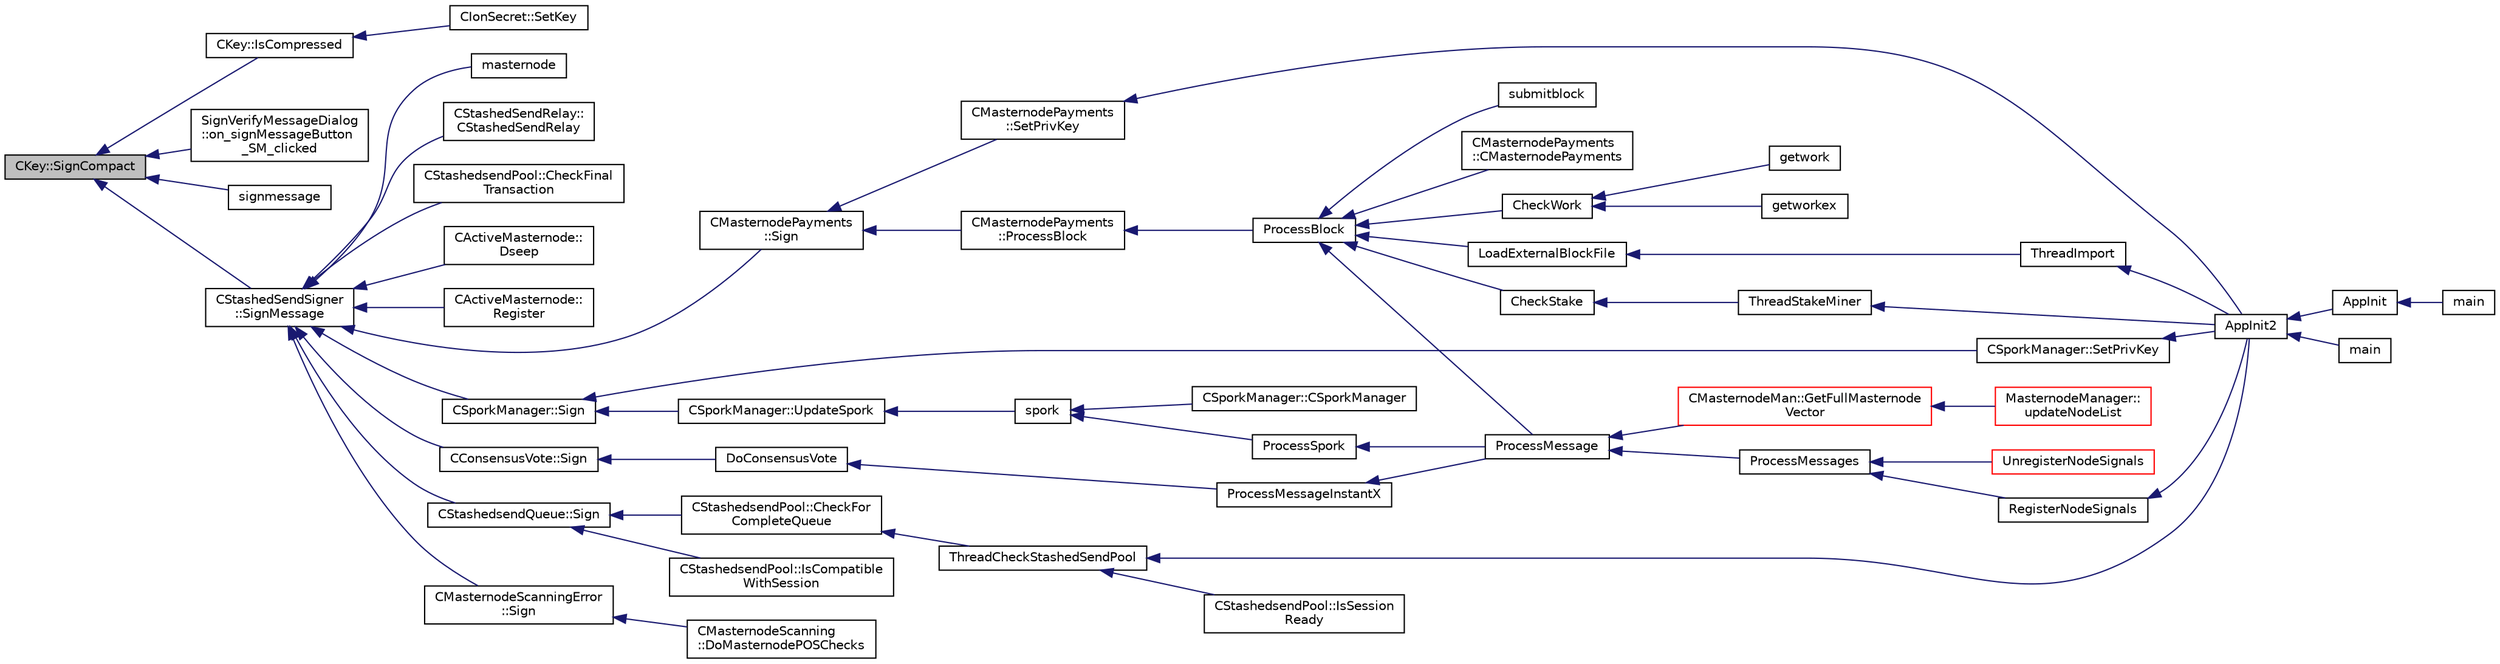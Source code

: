 digraph "CKey::SignCompact"
{
  edge [fontname="Helvetica",fontsize="10",labelfontname="Helvetica",labelfontsize="10"];
  node [fontname="Helvetica",fontsize="10",shape=record];
  rankdir="LR";
  Node690 [label="CKey::SignCompact",height=0.2,width=0.4,color="black", fillcolor="grey75", style="filled", fontcolor="black"];
  Node690 -> Node691 [dir="back",color="midnightblue",fontsize="10",style="solid",fontname="Helvetica"];
  Node691 [label="CKey::IsCompressed",height=0.2,width=0.4,color="black", fillcolor="white", style="filled",URL="$d2/d63/class_c_key.html#a96b017433a65335775cf3807d73f85ce"];
  Node691 -> Node692 [dir="back",color="midnightblue",fontsize="10",style="solid",fontname="Helvetica"];
  Node692 [label="CIonSecret::SetKey",height=0.2,width=0.4,color="black", fillcolor="white", style="filled",URL="$d3/d88/class_c_ion_secret.html#af28cc32f79cc793418e810e8ae12e25e"];
  Node690 -> Node693 [dir="back",color="midnightblue",fontsize="10",style="solid",fontname="Helvetica"];
  Node693 [label="SignVerifyMessageDialog\l::on_signMessageButton\l_SM_clicked",height=0.2,width=0.4,color="black", fillcolor="white", style="filled",URL="$d1/d26/class_sign_verify_message_dialog.html#a2ef91b4ace68d63ab1c1d3cc6c13b5f9"];
  Node690 -> Node694 [dir="back",color="midnightblue",fontsize="10",style="solid",fontname="Helvetica"];
  Node694 [label="signmessage",height=0.2,width=0.4,color="black", fillcolor="white", style="filled",URL="$df/d1d/rpcwallet_8cpp.html#a315b42a2c859c4b50a54c1b05984928c"];
  Node690 -> Node695 [dir="back",color="midnightblue",fontsize="10",style="solid",fontname="Helvetica"];
  Node695 [label="CStashedSendSigner\l::SignMessage",height=0.2,width=0.4,color="black", fillcolor="white", style="filled",URL="$da/d0a/class_c_stashed_send_signer.html#a3a9275044c94eabef7ed9c2fdf35d2f6",tooltip="Sign the message, returns true if successful. "];
  Node695 -> Node696 [dir="back",color="midnightblue",fontsize="10",style="solid",fontname="Helvetica"];
  Node696 [label="CActiveMasternode::\lDseep",height=0.2,width=0.4,color="black", fillcolor="white", style="filled",URL="$d9/d29/class_c_active_masternode.html#aa14a1a9611f6b73cc3e860cda75de88c"];
  Node695 -> Node697 [dir="back",color="midnightblue",fontsize="10",style="solid",fontname="Helvetica"];
  Node697 [label="CActiveMasternode::\lRegister",height=0.2,width=0.4,color="black", fillcolor="white", style="filled",URL="$d9/d29/class_c_active_masternode.html#a1fd28a721112cda22fe2f9e1045cf397",tooltip="Register any Masternode. "];
  Node695 -> Node698 [dir="back",color="midnightblue",fontsize="10",style="solid",fontname="Helvetica"];
  Node698 [label="CConsensusVote::Sign",height=0.2,width=0.4,color="black", fillcolor="white", style="filled",URL="$dc/da2/class_c_consensus_vote.html#a687495887aa75f5d5bb70f93ecb820d0"];
  Node698 -> Node699 [dir="back",color="midnightblue",fontsize="10",style="solid",fontname="Helvetica"];
  Node699 [label="DoConsensusVote",height=0.2,width=0.4,color="black", fillcolor="white", style="filled",URL="$d6/d5f/instantx_8h.html#a0753801d6e6eb2cb230a85a6ba6fd371"];
  Node699 -> Node700 [dir="back",color="midnightblue",fontsize="10",style="solid",fontname="Helvetica"];
  Node700 [label="ProcessMessageInstantX",height=0.2,width=0.4,color="black", fillcolor="white", style="filled",URL="$d6/d5f/instantx_8h.html#aa516cb499ead2691d8ab216a499db5d0"];
  Node700 -> Node701 [dir="back",color="midnightblue",fontsize="10",style="solid",fontname="Helvetica"];
  Node701 [label="ProcessMessage",height=0.2,width=0.4,color="black", fillcolor="white", style="filled",URL="$df/d0a/main_8cpp.html#a8ba92b1a4bce3c835e887a9073d17d8e"];
  Node701 -> Node702 [dir="back",color="midnightblue",fontsize="10",style="solid",fontname="Helvetica"];
  Node702 [label="ProcessMessages",height=0.2,width=0.4,color="black", fillcolor="white", style="filled",URL="$d4/dbf/main_8h.html#a196f9318f02448b85b28d612698934fd"];
  Node702 -> Node703 [dir="back",color="midnightblue",fontsize="10",style="solid",fontname="Helvetica"];
  Node703 [label="RegisterNodeSignals",height=0.2,width=0.4,color="black", fillcolor="white", style="filled",URL="$d4/dbf/main_8h.html#ab02615ff65f91d69f8d786ec900baa8a",tooltip="Register with a network node to receive its signals. "];
  Node703 -> Node704 [dir="back",color="midnightblue",fontsize="10",style="solid",fontname="Helvetica"];
  Node704 [label="AppInit2",height=0.2,width=0.4,color="black", fillcolor="white", style="filled",URL="$d8/dc0/init_8h.html#a1a4c1bfbf6ba1db77e988b89b9cadfd3",tooltip="Initialize ion. "];
  Node704 -> Node705 [dir="back",color="midnightblue",fontsize="10",style="solid",fontname="Helvetica"];
  Node705 [label="AppInit",height=0.2,width=0.4,color="black", fillcolor="white", style="filled",URL="$d4/d35/iond_8cpp.html#ac59316b767e6984e1285f0531275286b"];
  Node705 -> Node706 [dir="back",color="midnightblue",fontsize="10",style="solid",fontname="Helvetica"];
  Node706 [label="main",height=0.2,width=0.4,color="black", fillcolor="white", style="filled",URL="$d4/d35/iond_8cpp.html#a0ddf1224851353fc92bfbff6f499fa97"];
  Node704 -> Node707 [dir="back",color="midnightblue",fontsize="10",style="solid",fontname="Helvetica"];
  Node707 [label="main",height=0.2,width=0.4,color="black", fillcolor="white", style="filled",URL="$d5/d2d/ion_8cpp.html#a0ddf1224851353fc92bfbff6f499fa97"];
  Node702 -> Node708 [dir="back",color="midnightblue",fontsize="10",style="solid",fontname="Helvetica"];
  Node708 [label="UnregisterNodeSignals",height=0.2,width=0.4,color="red", fillcolor="white", style="filled",URL="$d4/dbf/main_8h.html#a3ef0cc6e9d9d6435ee2a5569244d6ebd",tooltip="Unregister a network node. "];
  Node701 -> Node710 [dir="back",color="midnightblue",fontsize="10",style="solid",fontname="Helvetica"];
  Node710 [label="CMasternodeMan::GetFullMasternode\lVector",height=0.2,width=0.4,color="red", fillcolor="white", style="filled",URL="$dc/d6b/class_c_masternode_man.html#ab39e213a7601e1bef2eba1d5d63206f5"];
  Node710 -> Node711 [dir="back",color="midnightblue",fontsize="10",style="solid",fontname="Helvetica"];
  Node711 [label="MasternodeManager::\lupdateNodeList",height=0.2,width=0.4,color="red", fillcolor="white", style="filled",URL="$d9/d70/class_masternode_manager.html#a5485a8bd6ccf673027165cc1207dfae9"];
  Node695 -> Node716 [dir="back",color="midnightblue",fontsize="10",style="solid",fontname="Helvetica"];
  Node716 [label="CMasternodePayments\l::Sign",height=0.2,width=0.4,color="black", fillcolor="white", style="filled",URL="$dc/d9a/class_c_masternode_payments.html#a7d04afdf936b8de605ab6f478c7fad51"];
  Node716 -> Node717 [dir="back",color="midnightblue",fontsize="10",style="solid",fontname="Helvetica"];
  Node717 [label="CMasternodePayments\l::ProcessBlock",height=0.2,width=0.4,color="black", fillcolor="white", style="filled",URL="$dc/d9a/class_c_masternode_payments.html#aa23dfbc148f10f601e9771bfcffea441"];
  Node717 -> Node718 [dir="back",color="midnightblue",fontsize="10",style="solid",fontname="Helvetica"];
  Node718 [label="ProcessBlock",height=0.2,width=0.4,color="black", fillcolor="white", style="filled",URL="$d4/dbf/main_8h.html#a7c8a7be3439bb5e1e40548a332a3cf29"];
  Node718 -> Node719 [dir="back",color="midnightblue",fontsize="10",style="solid",fontname="Helvetica"];
  Node719 [label="LoadExternalBlockFile",height=0.2,width=0.4,color="black", fillcolor="white", style="filled",URL="$df/d0a/main_8cpp.html#afbdbbb5a1b376748e5460cbcf644a9af"];
  Node719 -> Node720 [dir="back",color="midnightblue",fontsize="10",style="solid",fontname="Helvetica"];
  Node720 [label="ThreadImport",height=0.2,width=0.4,color="black", fillcolor="white", style="filled",URL="$d4/dbf/main_8h.html#a0189c34248cd89bbbe20d4d6045bd7c9"];
  Node720 -> Node704 [dir="back",color="midnightblue",fontsize="10",style="solid",fontname="Helvetica"];
  Node718 -> Node701 [dir="back",color="midnightblue",fontsize="10",style="solid",fontname="Helvetica"];
  Node718 -> Node721 [dir="back",color="midnightblue",fontsize="10",style="solid",fontname="Helvetica"];
  Node721 [label="CMasternodePayments\l::CMasternodePayments",height=0.2,width=0.4,color="black", fillcolor="white", style="filled",URL="$dc/d9a/class_c_masternode_payments.html#a4b9454f265a927528c881716e7649973"];
  Node718 -> Node722 [dir="back",color="midnightblue",fontsize="10",style="solid",fontname="Helvetica"];
  Node722 [label="CheckWork",height=0.2,width=0.4,color="black", fillcolor="white", style="filled",URL="$de/d13/miner_8h.html#aadd8a05aa6d8fae1c0f4daa5e971a12a",tooltip="Check mined proof-of-work block. "];
  Node722 -> Node723 [dir="back",color="midnightblue",fontsize="10",style="solid",fontname="Helvetica"];
  Node723 [label="getworkex",height=0.2,width=0.4,color="black", fillcolor="white", style="filled",URL="$d4/ddd/rpcmining_8cpp.html#aa40f86dc468a3f2ef4a3bba99e20a069"];
  Node722 -> Node724 [dir="back",color="midnightblue",fontsize="10",style="solid",fontname="Helvetica"];
  Node724 [label="getwork",height=0.2,width=0.4,color="black", fillcolor="white", style="filled",URL="$d4/ddd/rpcmining_8cpp.html#a356be62c93d38267a7da9e1cb644d547"];
  Node718 -> Node725 [dir="back",color="midnightblue",fontsize="10",style="solid",fontname="Helvetica"];
  Node725 [label="CheckStake",height=0.2,width=0.4,color="black", fillcolor="white", style="filled",URL="$de/d13/miner_8h.html#a68be4bcfa03b86095641eac5ca996fed",tooltip="Check mined proof-of-stake block. "];
  Node725 -> Node726 [dir="back",color="midnightblue",fontsize="10",style="solid",fontname="Helvetica"];
  Node726 [label="ThreadStakeMiner",height=0.2,width=0.4,color="black", fillcolor="white", style="filled",URL="$d6/de3/miner_8cpp.html#a31faece5ef0e403969b3d3debd79b352"];
  Node726 -> Node704 [dir="back",color="midnightblue",fontsize="10",style="solid",fontname="Helvetica"];
  Node718 -> Node727 [dir="back",color="midnightblue",fontsize="10",style="solid",fontname="Helvetica"];
  Node727 [label="submitblock",height=0.2,width=0.4,color="black", fillcolor="white", style="filled",URL="$d4/ddd/rpcmining_8cpp.html#a6fc1aa077add8cb1c74207056616134d"];
  Node716 -> Node728 [dir="back",color="midnightblue",fontsize="10",style="solid",fontname="Helvetica"];
  Node728 [label="CMasternodePayments\l::SetPrivKey",height=0.2,width=0.4,color="black", fillcolor="white", style="filled",URL="$dc/d9a/class_c_masternode_payments.html#a525bcafd8d00b58a3e05a848ef493603"];
  Node728 -> Node704 [dir="back",color="midnightblue",fontsize="10",style="solid",fontname="Helvetica"];
  Node695 -> Node729 [dir="back",color="midnightblue",fontsize="10",style="solid",fontname="Helvetica"];
  Node729 [label="CMasternodeScanningError\l::Sign",height=0.2,width=0.4,color="black", fillcolor="white", style="filled",URL="$d0/de7/class_c_masternode_scanning_error.html#afdc8ec9b08767cdf3c6a6cc819af7d09"];
  Node729 -> Node730 [dir="back",color="midnightblue",fontsize="10",style="solid",fontname="Helvetica"];
  Node730 [label="CMasternodeScanning\l::DoMasternodePOSChecks",height=0.2,width=0.4,color="black", fillcolor="white", style="filled",URL="$d5/d9f/class_c_masternode_scanning.html#a6bc18fb7508f702e2a2d1c3731342f8f"];
  Node695 -> Node715 [dir="back",color="midnightblue",fontsize="10",style="solid",fontname="Helvetica"];
  Node715 [label="masternode",height=0.2,width=0.4,color="black", fillcolor="white", style="filled",URL="$d5/d6b/rpcstashedsend_8cpp.html#a30609e443aeb47c29ed0878d16b1b5e1"];
  Node695 -> Node731 [dir="back",color="midnightblue",fontsize="10",style="solid",fontname="Helvetica"];
  Node731 [label="CSporkManager::Sign",height=0.2,width=0.4,color="black", fillcolor="white", style="filled",URL="$d2/d5e/class_c_spork_manager.html#adf1b5d40f378c4bd3a5ea31905b11f30"];
  Node731 -> Node732 [dir="back",color="midnightblue",fontsize="10",style="solid",fontname="Helvetica"];
  Node732 [label="CSporkManager::UpdateSpork",height=0.2,width=0.4,color="black", fillcolor="white", style="filled",URL="$d2/d5e/class_c_spork_manager.html#a51293c5c9db22f4435f044b4ccb65028"];
  Node732 -> Node733 [dir="back",color="midnightblue",fontsize="10",style="solid",fontname="Helvetica"];
  Node733 [label="spork",height=0.2,width=0.4,color="black", fillcolor="white", style="filled",URL="$db/d48/rpcmisc_8cpp.html#a8dcc7f3e5749bbd1dad163b85d0abdcb"];
  Node733 -> Node734 [dir="back",color="midnightblue",fontsize="10",style="solid",fontname="Helvetica"];
  Node734 [label="ProcessSpork",height=0.2,width=0.4,color="black", fillcolor="white", style="filled",URL="$d0/d24/spork_8h.html#a3f9c24c1f4c012152fb4422ca981610a"];
  Node734 -> Node701 [dir="back",color="midnightblue",fontsize="10",style="solid",fontname="Helvetica"];
  Node733 -> Node735 [dir="back",color="midnightblue",fontsize="10",style="solid",fontname="Helvetica"];
  Node735 [label="CSporkManager::CSporkManager",height=0.2,width=0.4,color="black", fillcolor="white", style="filled",URL="$d2/d5e/class_c_spork_manager.html#af25ba284196ede7288bc9855e7f8a8a5"];
  Node731 -> Node736 [dir="back",color="midnightblue",fontsize="10",style="solid",fontname="Helvetica"];
  Node736 [label="CSporkManager::SetPrivKey",height=0.2,width=0.4,color="black", fillcolor="white", style="filled",URL="$d2/d5e/class_c_spork_manager.html#a599d088218de9d242e4dc5cb17dd310b"];
  Node736 -> Node704 [dir="back",color="midnightblue",fontsize="10",style="solid",fontname="Helvetica"];
  Node695 -> Node737 [dir="back",color="midnightblue",fontsize="10",style="solid",fontname="Helvetica"];
  Node737 [label="CStashedSendRelay::\lCStashedSendRelay",height=0.2,width=0.4,color="black", fillcolor="white", style="filled",URL="$d2/d25/class_c_stashed_send_relay.html#ac4f08ff3af1c8730a259abe6dc0972f5"];
  Node695 -> Node738 [dir="back",color="midnightblue",fontsize="10",style="solid",fontname="Helvetica"];
  Node738 [label="CStashedsendPool::CheckFinal\lTransaction",height=0.2,width=0.4,color="black", fillcolor="white", style="filled",URL="$dd/d8a/class_c_stashedsend_pool.html#aba122588a53a90150595bc4279beb67c"];
  Node695 -> Node739 [dir="back",color="midnightblue",fontsize="10",style="solid",fontname="Helvetica"];
  Node739 [label="CStashedsendQueue::Sign",height=0.2,width=0.4,color="black", fillcolor="white", style="filled",URL="$dd/d34/class_c_stashedsend_queue.html#a781354a3071b29fbf76df2353919933c",tooltip="Sign this Stashedsend transaction. "];
  Node739 -> Node740 [dir="back",color="midnightblue",fontsize="10",style="solid",fontname="Helvetica"];
  Node740 [label="CStashedsendPool::CheckFor\lCompleteQueue",height=0.2,width=0.4,color="black", fillcolor="white", style="filled",URL="$dd/d8a/class_c_stashedsend_pool.html#a46fd3f0fc3671683518cd090b25c97d7"];
  Node740 -> Node741 [dir="back",color="midnightblue",fontsize="10",style="solid",fontname="Helvetica"];
  Node741 [label="ThreadCheckStashedSendPool",height=0.2,width=0.4,color="black", fillcolor="white", style="filled",URL="$d9/dbc/stashedsend_8h.html#ab583ddc86effded8432ea5387f77d883"];
  Node741 -> Node704 [dir="back",color="midnightblue",fontsize="10",style="solid",fontname="Helvetica"];
  Node741 -> Node742 [dir="back",color="midnightblue",fontsize="10",style="solid",fontname="Helvetica"];
  Node742 [label="CStashedsendPool::IsSession\lReady",height=0.2,width=0.4,color="black", fillcolor="white", style="filled",URL="$dd/d8a/class_c_stashedsend_pool.html#acb903e97bacd0ecf2f1c3c0d82e6641c",tooltip="Do we have enough users to take entries? "];
  Node739 -> Node743 [dir="back",color="midnightblue",fontsize="10",style="solid",fontname="Helvetica"];
  Node743 [label="CStashedsendPool::IsCompatible\lWithSession",height=0.2,width=0.4,color="black", fillcolor="white", style="filled",URL="$dd/d8a/class_c_stashedsend_pool.html#a098ecab3e21cf5a67128c0079a44d039",tooltip="Is this amount compatible with other client in the pool? "];
}
